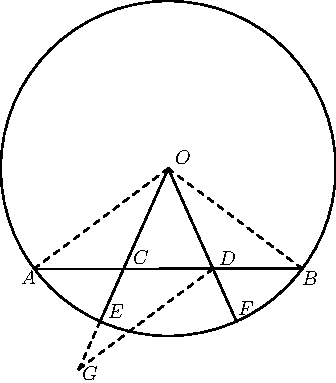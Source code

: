  /* Geogebra to Asymptote conversion, documentation at artofproblemsolving.com/Wiki go to User:Azjps/geogebra */
import graph; size(6.730542673121786cm); 
real labelscalefactor = 0.5; /* changes label-to-point distance */
pen dps = linewidth(0.7) + fontsize(10); defaultpen(dps); /* default pen style */ 
pen dotstyle = black; /* point style */ 
real xmin = -3.5594537996027755, xmax = 3.1710888735190106, ymin = -3.1909561267568014, ymax = 3.3359734907075183;  /* image dimensions */

 /* draw figures */
draw(circle((0.,0.), 2.), linewidth(0.8)); 
draw((-1.6013224887226873,-1.1982346544441864)--(1.6018515672646818,-1.1975272675190667), linewidth(0.8)); 
draw((0.,0.)--(-0.813612417671901,-1.827028963593649), linewidth(0.8)); 
draw((0.,0.)--(0.8142855675308807,-1.8267290479189604), linewidth(0.8)); 
draw((0.,0.)--(-1.6013224887226873,-1.1982346544441864), linewidth(0.8) + linetype("4 4")); 
draw((0.,0.)--(1.6018515672646818,-1.1975272675190667), linewidth(0.8) + linetype("4 4")); 
draw((0.5341269340085177,-1.1982346544441864)--(-1.0671955547141694,-2.3964693088883724), linewidth(0.8) + linetype("4 4")); 
draw((-0.813612417671901,-1.827028963593649)--(-1.0671955547141694,-2.3964693088883724), linewidth(0.8) + linetype("4 4")); 
 /* dots and labels */
dot((0.,0.),linewidth(1.pt) + dotstyle); 
label("$O$", (0.049022020104535095,0.021605418060992303), NE * labelscalefactor); 
dot((-1.6013224887226873,-1.1982346544441864),linewidth(1.pt) + dotstyle); 
label("$A$", (-1.783495480812657,-1.403685971541268), NE * labelscalefactor); 
dot((1.6018515672646818,-1.1975272675190667),linewidth(1.pt) + dotstyle); 
label("$B$", (1.5761199375355286,-1.4149978079666827), NE * labelscalefactor); 
dot((-0.5335977773570848,-1.1982346544441864),linewidth(1.pt) + dotstyle); 
label("$C$", (-0.4486987826137146,-1.166137406607558), NE * labelscalefactor); 
dot((0.5341269340085177,-1.1982346544441864),linewidth(1.pt) + dotstyle); 
label("$D$", (0.5806783320990291,-1.1774492430329728), NE * labelscalefactor); 
dot((-0.813612417671901,-1.827028963593649),linewidth(1.pt) + dotstyle); 
label("$E$", (-0.7428065296744986,-1.8109120828561995), NE * labelscalefactor); 
dot((0.8142855675308807,-1.8267290479189604),linewidth(1.pt) + dotstyle); 
label("$F$", (0.8069150606073244,-1.7769765735799552), NE * labelscalefactor); 
dot((-1.0671955547141694,-2.3964693088883724),linewidth(1.pt) + dotstyle); 
label("$G$", (-1.059537949586112,-2.5574932869335743), NE * labelscalefactor); 
clip((xmin,ymin)--(xmin,ymax)--(xmax,ymax)--(xmax,ymin)--cycle); 
 /* end of picture */